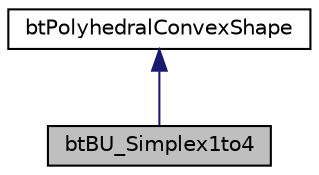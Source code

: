 digraph G
{
  edge [fontname="Helvetica",fontsize="10",labelfontname="Helvetica",labelfontsize="10"];
  node [fontname="Helvetica",fontsize="10",shape=record];
  Node1 [label="btBU_Simplex1to4",height=0.2,width=0.4,color="black", fillcolor="grey75", style="filled" fontcolor="black"];
  Node2 -> Node1 [dir="back",color="midnightblue",fontsize="10",style="solid",fontname="Helvetica"];
  Node2 [label="btPolyhedralConvexShape",height=0.2,width=0.4,color="black", fillcolor="white", style="filled",URL="$classbtPolyhedralConvexShape.html",tooltip="PolyhedralConvexShape is an interface class for feature based (vertex/edge/face) convex shapes..."];
}

